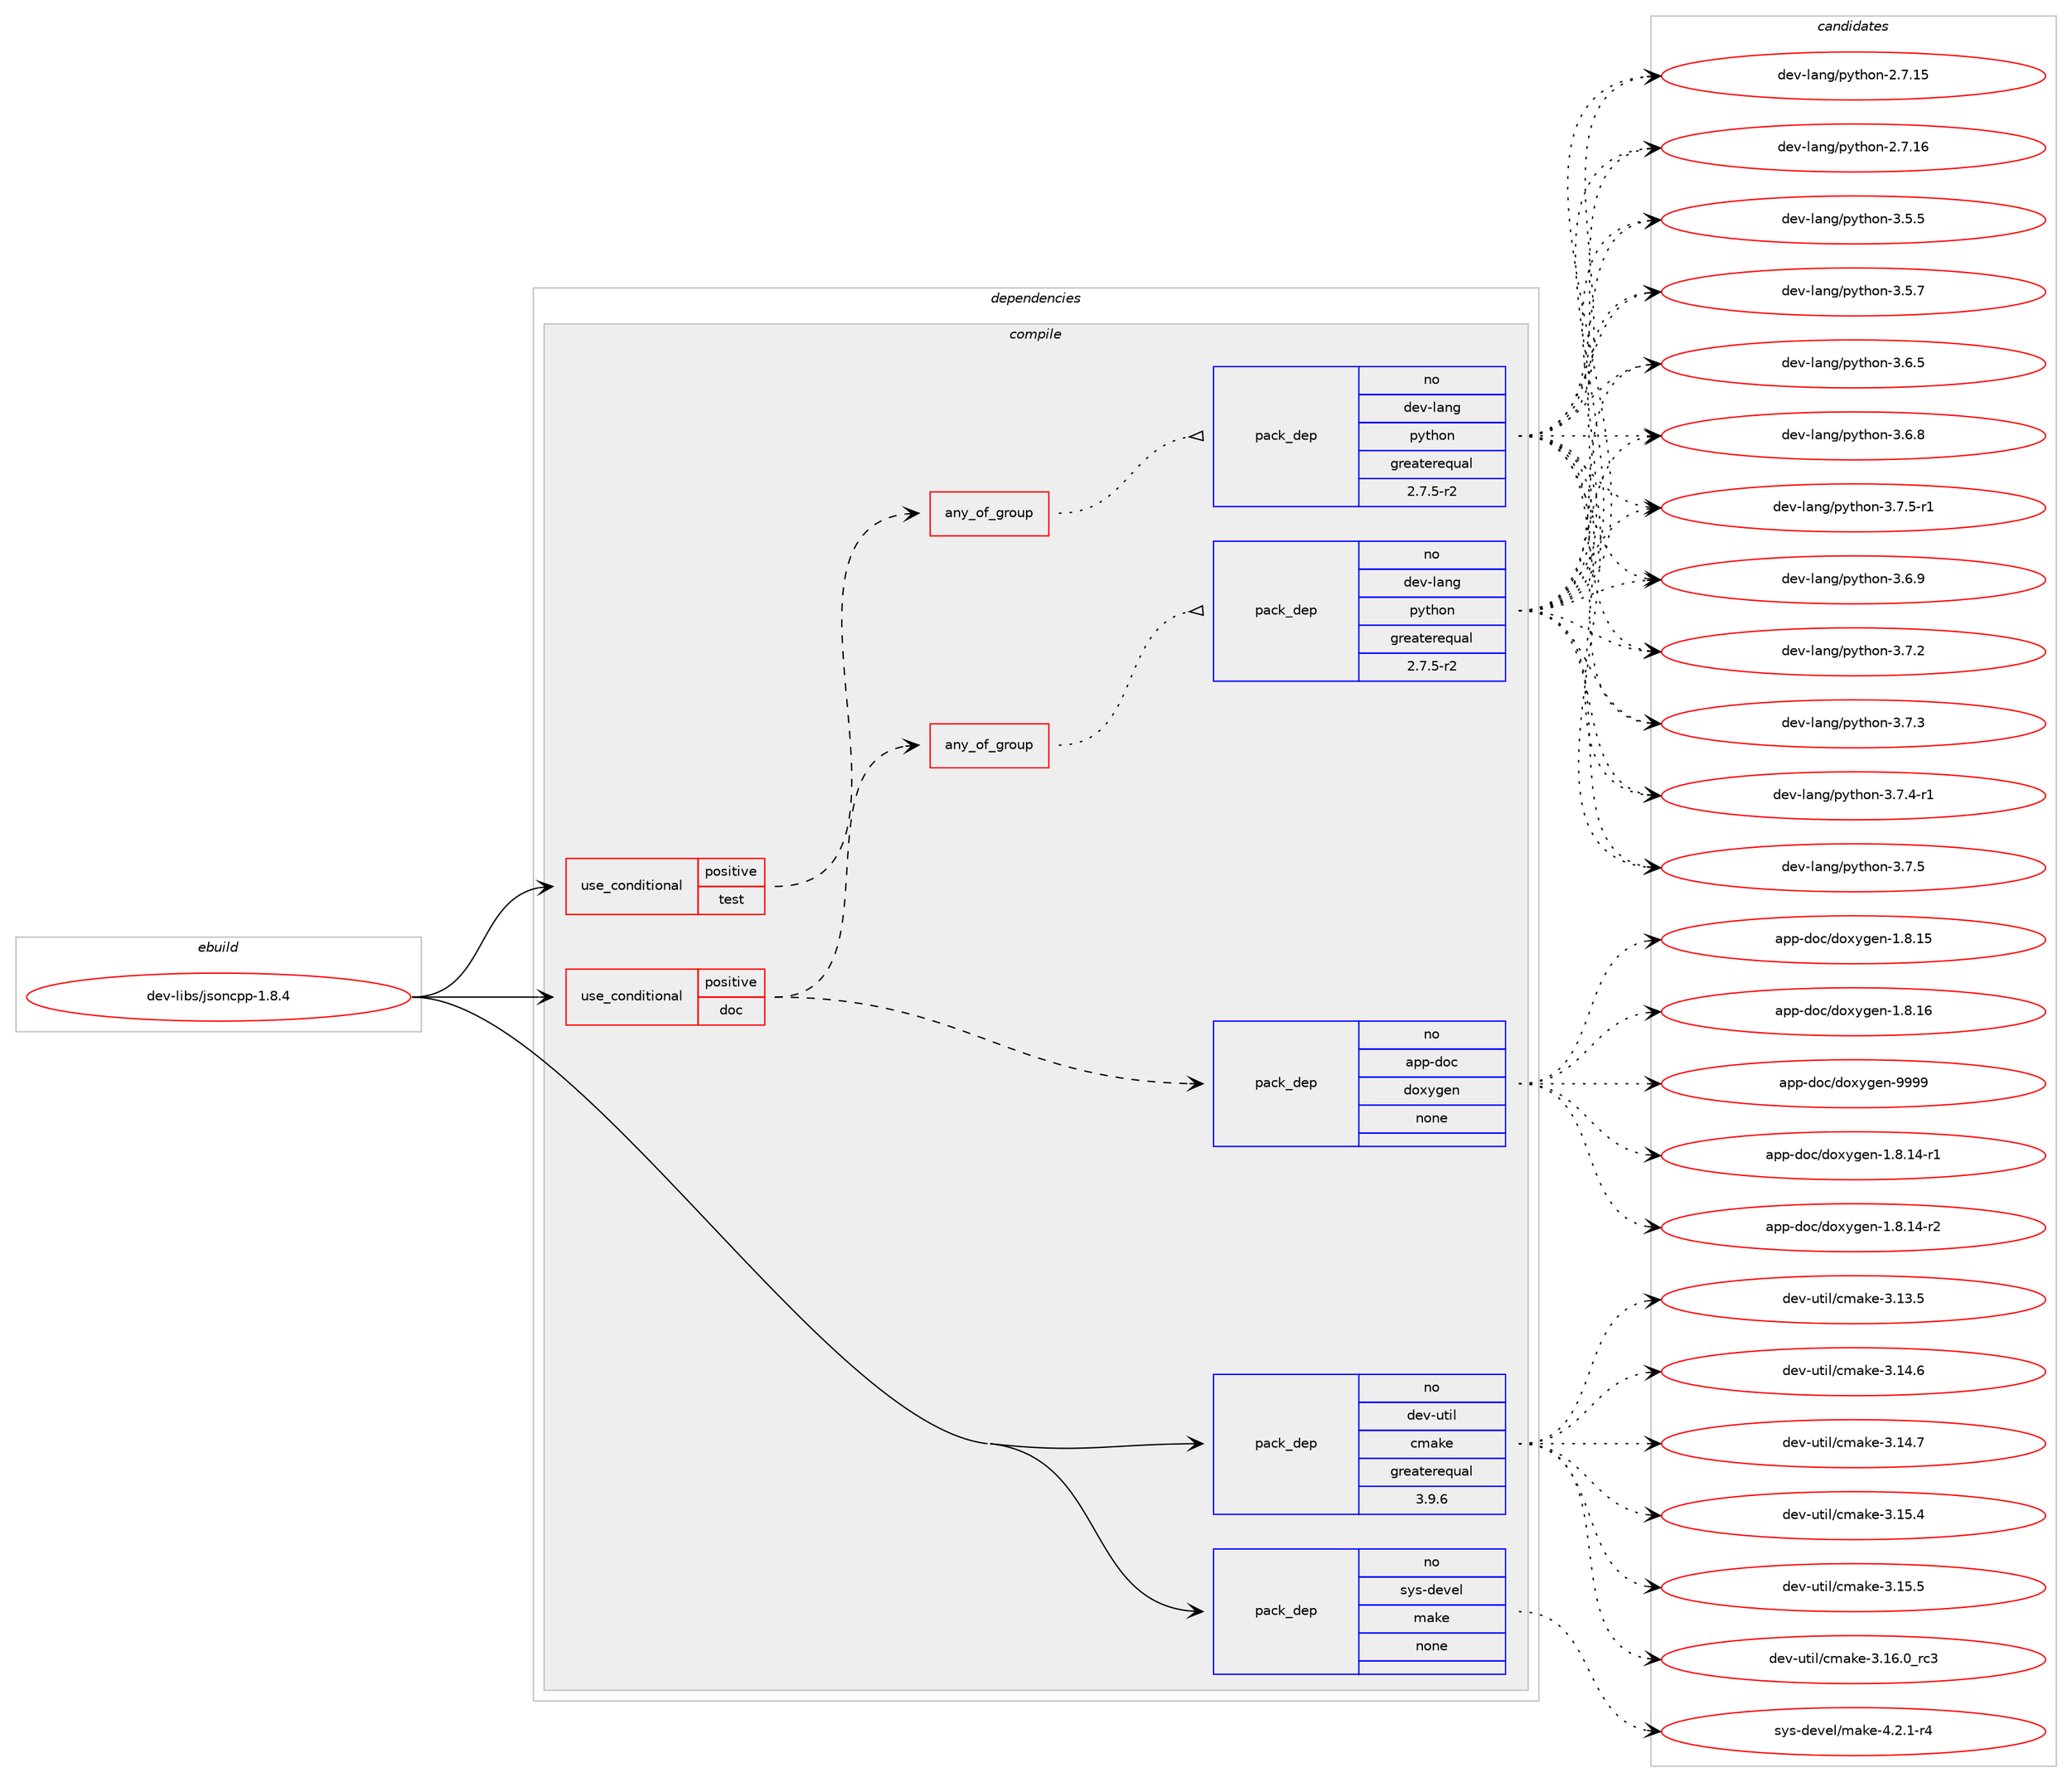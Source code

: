 digraph prolog {

# *************
# Graph options
# *************

newrank=true;
concentrate=true;
compound=true;
graph [rankdir=LR,fontname=Helvetica,fontsize=10,ranksep=1.5];#, ranksep=2.5, nodesep=0.2];
edge  [arrowhead=vee];
node  [fontname=Helvetica,fontsize=10];

# **********
# The ebuild
# **********

subgraph cluster_leftcol {
color=gray;
rank=same;
label=<<i>ebuild</i>>;
id [label="dev-libs/jsoncpp-1.8.4", color=red, width=4, href="../dev-libs/jsoncpp-1.8.4.svg"];
}

# ****************
# The dependencies
# ****************

subgraph cluster_midcol {
color=gray;
label=<<i>dependencies</i>>;
subgraph cluster_compile {
fillcolor="#eeeeee";
style=filled;
label=<<i>compile</i>>;
subgraph cond131498 {
dependency564399 [label=<<TABLE BORDER="0" CELLBORDER="1" CELLSPACING="0" CELLPADDING="4"><TR><TD ROWSPAN="3" CELLPADDING="10">use_conditional</TD></TR><TR><TD>positive</TD></TR><TR><TD>doc</TD></TR></TABLE>>, shape=none, color=red];
subgraph pack421489 {
dependency564400 [label=<<TABLE BORDER="0" CELLBORDER="1" CELLSPACING="0" CELLPADDING="4" WIDTH="220"><TR><TD ROWSPAN="6" CELLPADDING="30">pack_dep</TD></TR><TR><TD WIDTH="110">no</TD></TR><TR><TD>app-doc</TD></TR><TR><TD>doxygen</TD></TR><TR><TD>none</TD></TR><TR><TD></TD></TR></TABLE>>, shape=none, color=blue];
}
dependency564399:e -> dependency564400:w [weight=20,style="dashed",arrowhead="vee"];
subgraph any11055 {
dependency564401 [label=<<TABLE BORDER="0" CELLBORDER="1" CELLSPACING="0" CELLPADDING="4"><TR><TD CELLPADDING="10">any_of_group</TD></TR></TABLE>>, shape=none, color=red];subgraph pack421490 {
dependency564402 [label=<<TABLE BORDER="0" CELLBORDER="1" CELLSPACING="0" CELLPADDING="4" WIDTH="220"><TR><TD ROWSPAN="6" CELLPADDING="30">pack_dep</TD></TR><TR><TD WIDTH="110">no</TD></TR><TR><TD>dev-lang</TD></TR><TR><TD>python</TD></TR><TR><TD>greaterequal</TD></TR><TR><TD>2.7.5-r2</TD></TR></TABLE>>, shape=none, color=blue];
}
dependency564401:e -> dependency564402:w [weight=20,style="dotted",arrowhead="oinv"];
}
dependency564399:e -> dependency564401:w [weight=20,style="dashed",arrowhead="vee"];
}
id:e -> dependency564399:w [weight=20,style="solid",arrowhead="vee"];
subgraph cond131499 {
dependency564403 [label=<<TABLE BORDER="0" CELLBORDER="1" CELLSPACING="0" CELLPADDING="4"><TR><TD ROWSPAN="3" CELLPADDING="10">use_conditional</TD></TR><TR><TD>positive</TD></TR><TR><TD>test</TD></TR></TABLE>>, shape=none, color=red];
subgraph any11056 {
dependency564404 [label=<<TABLE BORDER="0" CELLBORDER="1" CELLSPACING="0" CELLPADDING="4"><TR><TD CELLPADDING="10">any_of_group</TD></TR></TABLE>>, shape=none, color=red];subgraph pack421491 {
dependency564405 [label=<<TABLE BORDER="0" CELLBORDER="1" CELLSPACING="0" CELLPADDING="4" WIDTH="220"><TR><TD ROWSPAN="6" CELLPADDING="30">pack_dep</TD></TR><TR><TD WIDTH="110">no</TD></TR><TR><TD>dev-lang</TD></TR><TR><TD>python</TD></TR><TR><TD>greaterequal</TD></TR><TR><TD>2.7.5-r2</TD></TR></TABLE>>, shape=none, color=blue];
}
dependency564404:e -> dependency564405:w [weight=20,style="dotted",arrowhead="oinv"];
}
dependency564403:e -> dependency564404:w [weight=20,style="dashed",arrowhead="vee"];
}
id:e -> dependency564403:w [weight=20,style="solid",arrowhead="vee"];
subgraph pack421492 {
dependency564406 [label=<<TABLE BORDER="0" CELLBORDER="1" CELLSPACING="0" CELLPADDING="4" WIDTH="220"><TR><TD ROWSPAN="6" CELLPADDING="30">pack_dep</TD></TR><TR><TD WIDTH="110">no</TD></TR><TR><TD>dev-util</TD></TR><TR><TD>cmake</TD></TR><TR><TD>greaterequal</TD></TR><TR><TD>3.9.6</TD></TR></TABLE>>, shape=none, color=blue];
}
id:e -> dependency564406:w [weight=20,style="solid",arrowhead="vee"];
subgraph pack421493 {
dependency564407 [label=<<TABLE BORDER="0" CELLBORDER="1" CELLSPACING="0" CELLPADDING="4" WIDTH="220"><TR><TD ROWSPAN="6" CELLPADDING="30">pack_dep</TD></TR><TR><TD WIDTH="110">no</TD></TR><TR><TD>sys-devel</TD></TR><TR><TD>make</TD></TR><TR><TD>none</TD></TR><TR><TD></TD></TR></TABLE>>, shape=none, color=blue];
}
id:e -> dependency564407:w [weight=20,style="solid",arrowhead="vee"];
}
subgraph cluster_compileandrun {
fillcolor="#eeeeee";
style=filled;
label=<<i>compile and run</i>>;
}
subgraph cluster_run {
fillcolor="#eeeeee";
style=filled;
label=<<i>run</i>>;
}
}

# **************
# The candidates
# **************

subgraph cluster_choices {
rank=same;
color=gray;
label=<<i>candidates</i>>;

subgraph choice421489 {
color=black;
nodesep=1;
choice97112112451001119947100111120121103101110454946564649524511449 [label="app-doc/doxygen-1.8.14-r1", color=red, width=4,href="../app-doc/doxygen-1.8.14-r1.svg"];
choice97112112451001119947100111120121103101110454946564649524511450 [label="app-doc/doxygen-1.8.14-r2", color=red, width=4,href="../app-doc/doxygen-1.8.14-r2.svg"];
choice9711211245100111994710011112012110310111045494656464953 [label="app-doc/doxygen-1.8.15", color=red, width=4,href="../app-doc/doxygen-1.8.15.svg"];
choice9711211245100111994710011112012110310111045494656464954 [label="app-doc/doxygen-1.8.16", color=red, width=4,href="../app-doc/doxygen-1.8.16.svg"];
choice971121124510011199471001111201211031011104557575757 [label="app-doc/doxygen-9999", color=red, width=4,href="../app-doc/doxygen-9999.svg"];
dependency564400:e -> choice97112112451001119947100111120121103101110454946564649524511449:w [style=dotted,weight="100"];
dependency564400:e -> choice97112112451001119947100111120121103101110454946564649524511450:w [style=dotted,weight="100"];
dependency564400:e -> choice9711211245100111994710011112012110310111045494656464953:w [style=dotted,weight="100"];
dependency564400:e -> choice9711211245100111994710011112012110310111045494656464954:w [style=dotted,weight="100"];
dependency564400:e -> choice971121124510011199471001111201211031011104557575757:w [style=dotted,weight="100"];
}
subgraph choice421490 {
color=black;
nodesep=1;
choice10010111845108971101034711212111610411111045504655464953 [label="dev-lang/python-2.7.15", color=red, width=4,href="../dev-lang/python-2.7.15.svg"];
choice10010111845108971101034711212111610411111045504655464954 [label="dev-lang/python-2.7.16", color=red, width=4,href="../dev-lang/python-2.7.16.svg"];
choice100101118451089711010347112121116104111110455146534653 [label="dev-lang/python-3.5.5", color=red, width=4,href="../dev-lang/python-3.5.5.svg"];
choice100101118451089711010347112121116104111110455146534655 [label="dev-lang/python-3.5.7", color=red, width=4,href="../dev-lang/python-3.5.7.svg"];
choice100101118451089711010347112121116104111110455146544653 [label="dev-lang/python-3.6.5", color=red, width=4,href="../dev-lang/python-3.6.5.svg"];
choice100101118451089711010347112121116104111110455146544656 [label="dev-lang/python-3.6.8", color=red, width=4,href="../dev-lang/python-3.6.8.svg"];
choice100101118451089711010347112121116104111110455146544657 [label="dev-lang/python-3.6.9", color=red, width=4,href="../dev-lang/python-3.6.9.svg"];
choice100101118451089711010347112121116104111110455146554650 [label="dev-lang/python-3.7.2", color=red, width=4,href="../dev-lang/python-3.7.2.svg"];
choice100101118451089711010347112121116104111110455146554651 [label="dev-lang/python-3.7.3", color=red, width=4,href="../dev-lang/python-3.7.3.svg"];
choice1001011184510897110103471121211161041111104551465546524511449 [label="dev-lang/python-3.7.4-r1", color=red, width=4,href="../dev-lang/python-3.7.4-r1.svg"];
choice100101118451089711010347112121116104111110455146554653 [label="dev-lang/python-3.7.5", color=red, width=4,href="../dev-lang/python-3.7.5.svg"];
choice1001011184510897110103471121211161041111104551465546534511449 [label="dev-lang/python-3.7.5-r1", color=red, width=4,href="../dev-lang/python-3.7.5-r1.svg"];
dependency564402:e -> choice10010111845108971101034711212111610411111045504655464953:w [style=dotted,weight="100"];
dependency564402:e -> choice10010111845108971101034711212111610411111045504655464954:w [style=dotted,weight="100"];
dependency564402:e -> choice100101118451089711010347112121116104111110455146534653:w [style=dotted,weight="100"];
dependency564402:e -> choice100101118451089711010347112121116104111110455146534655:w [style=dotted,weight="100"];
dependency564402:e -> choice100101118451089711010347112121116104111110455146544653:w [style=dotted,weight="100"];
dependency564402:e -> choice100101118451089711010347112121116104111110455146544656:w [style=dotted,weight="100"];
dependency564402:e -> choice100101118451089711010347112121116104111110455146544657:w [style=dotted,weight="100"];
dependency564402:e -> choice100101118451089711010347112121116104111110455146554650:w [style=dotted,weight="100"];
dependency564402:e -> choice100101118451089711010347112121116104111110455146554651:w [style=dotted,weight="100"];
dependency564402:e -> choice1001011184510897110103471121211161041111104551465546524511449:w [style=dotted,weight="100"];
dependency564402:e -> choice100101118451089711010347112121116104111110455146554653:w [style=dotted,weight="100"];
dependency564402:e -> choice1001011184510897110103471121211161041111104551465546534511449:w [style=dotted,weight="100"];
}
subgraph choice421491 {
color=black;
nodesep=1;
choice10010111845108971101034711212111610411111045504655464953 [label="dev-lang/python-2.7.15", color=red, width=4,href="../dev-lang/python-2.7.15.svg"];
choice10010111845108971101034711212111610411111045504655464954 [label="dev-lang/python-2.7.16", color=red, width=4,href="../dev-lang/python-2.7.16.svg"];
choice100101118451089711010347112121116104111110455146534653 [label="dev-lang/python-3.5.5", color=red, width=4,href="../dev-lang/python-3.5.5.svg"];
choice100101118451089711010347112121116104111110455146534655 [label="dev-lang/python-3.5.7", color=red, width=4,href="../dev-lang/python-3.5.7.svg"];
choice100101118451089711010347112121116104111110455146544653 [label="dev-lang/python-3.6.5", color=red, width=4,href="../dev-lang/python-3.6.5.svg"];
choice100101118451089711010347112121116104111110455146544656 [label="dev-lang/python-3.6.8", color=red, width=4,href="../dev-lang/python-3.6.8.svg"];
choice100101118451089711010347112121116104111110455146544657 [label="dev-lang/python-3.6.9", color=red, width=4,href="../dev-lang/python-3.6.9.svg"];
choice100101118451089711010347112121116104111110455146554650 [label="dev-lang/python-3.7.2", color=red, width=4,href="../dev-lang/python-3.7.2.svg"];
choice100101118451089711010347112121116104111110455146554651 [label="dev-lang/python-3.7.3", color=red, width=4,href="../dev-lang/python-3.7.3.svg"];
choice1001011184510897110103471121211161041111104551465546524511449 [label="dev-lang/python-3.7.4-r1", color=red, width=4,href="../dev-lang/python-3.7.4-r1.svg"];
choice100101118451089711010347112121116104111110455146554653 [label="dev-lang/python-3.7.5", color=red, width=4,href="../dev-lang/python-3.7.5.svg"];
choice1001011184510897110103471121211161041111104551465546534511449 [label="dev-lang/python-3.7.5-r1", color=red, width=4,href="../dev-lang/python-3.7.5-r1.svg"];
dependency564405:e -> choice10010111845108971101034711212111610411111045504655464953:w [style=dotted,weight="100"];
dependency564405:e -> choice10010111845108971101034711212111610411111045504655464954:w [style=dotted,weight="100"];
dependency564405:e -> choice100101118451089711010347112121116104111110455146534653:w [style=dotted,weight="100"];
dependency564405:e -> choice100101118451089711010347112121116104111110455146534655:w [style=dotted,weight="100"];
dependency564405:e -> choice100101118451089711010347112121116104111110455146544653:w [style=dotted,weight="100"];
dependency564405:e -> choice100101118451089711010347112121116104111110455146544656:w [style=dotted,weight="100"];
dependency564405:e -> choice100101118451089711010347112121116104111110455146544657:w [style=dotted,weight="100"];
dependency564405:e -> choice100101118451089711010347112121116104111110455146554650:w [style=dotted,weight="100"];
dependency564405:e -> choice100101118451089711010347112121116104111110455146554651:w [style=dotted,weight="100"];
dependency564405:e -> choice1001011184510897110103471121211161041111104551465546524511449:w [style=dotted,weight="100"];
dependency564405:e -> choice100101118451089711010347112121116104111110455146554653:w [style=dotted,weight="100"];
dependency564405:e -> choice1001011184510897110103471121211161041111104551465546534511449:w [style=dotted,weight="100"];
}
subgraph choice421492 {
color=black;
nodesep=1;
choice1001011184511711610510847991099710710145514649514653 [label="dev-util/cmake-3.13.5", color=red, width=4,href="../dev-util/cmake-3.13.5.svg"];
choice1001011184511711610510847991099710710145514649524654 [label="dev-util/cmake-3.14.6", color=red, width=4,href="../dev-util/cmake-3.14.6.svg"];
choice1001011184511711610510847991099710710145514649524655 [label="dev-util/cmake-3.14.7", color=red, width=4,href="../dev-util/cmake-3.14.7.svg"];
choice1001011184511711610510847991099710710145514649534652 [label="dev-util/cmake-3.15.4", color=red, width=4,href="../dev-util/cmake-3.15.4.svg"];
choice1001011184511711610510847991099710710145514649534653 [label="dev-util/cmake-3.15.5", color=red, width=4,href="../dev-util/cmake-3.15.5.svg"];
choice1001011184511711610510847991099710710145514649544648951149951 [label="dev-util/cmake-3.16.0_rc3", color=red, width=4,href="../dev-util/cmake-3.16.0_rc3.svg"];
dependency564406:e -> choice1001011184511711610510847991099710710145514649514653:w [style=dotted,weight="100"];
dependency564406:e -> choice1001011184511711610510847991099710710145514649524654:w [style=dotted,weight="100"];
dependency564406:e -> choice1001011184511711610510847991099710710145514649524655:w [style=dotted,weight="100"];
dependency564406:e -> choice1001011184511711610510847991099710710145514649534652:w [style=dotted,weight="100"];
dependency564406:e -> choice1001011184511711610510847991099710710145514649534653:w [style=dotted,weight="100"];
dependency564406:e -> choice1001011184511711610510847991099710710145514649544648951149951:w [style=dotted,weight="100"];
}
subgraph choice421493 {
color=black;
nodesep=1;
choice1151211154510010111810110847109971071014552465046494511452 [label="sys-devel/make-4.2.1-r4", color=red, width=4,href="../sys-devel/make-4.2.1-r4.svg"];
dependency564407:e -> choice1151211154510010111810110847109971071014552465046494511452:w [style=dotted,weight="100"];
}
}

}
